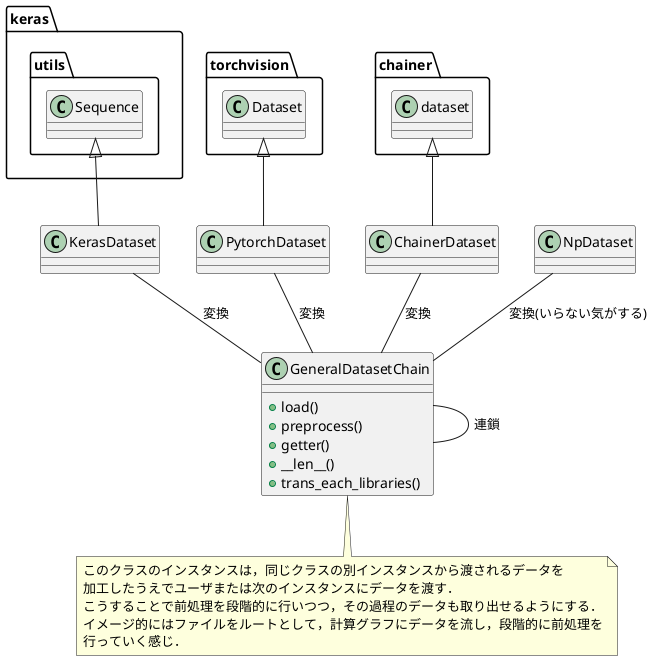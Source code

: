 title General Dataset

@startuml General Dataset Model

class GeneralDatasetChain {
    + load()
    + preprocess()
    + getter()
    + __len__()
    + trans_each_libraries()
}

note bottom of GeneralDatasetChain
    このクラスのインスタンスは，同じクラスの別インスタンスから渡されるデータを
    加工したうえでユーザまたは次のインスタンスにデータを渡す．
    こうすることで前処理を段階的に行いつつ，その過程のデータも取り出せるようにする．
    イメージ的にはファイルをルートとして，計算グラフにデータを流し，段階的に前処理を
    行っていく感じ．
endnote

class KerasDataset {
}

class PytorchDataset {
}

class ChainerDataset {
}

class NpDataset {
}

GeneralDatasetChain -down- GeneralDatasetChain : 連鎖

KerasDataset -down- GeneralDatasetChain : 変換
KerasDataset -up-|> keras.utils.Sequence

PytorchDataset -down- GeneralDatasetChain : 変換
PytorchDataset -up-|> torchvision.Dataset

ChainerDataset -down- GeneralDatasetChain : 変換
ChainerDataset -up-|> chainer.dataset

NpDataset -down- GeneralDatasetChain : 変換(いらない気がする)

@enduml
